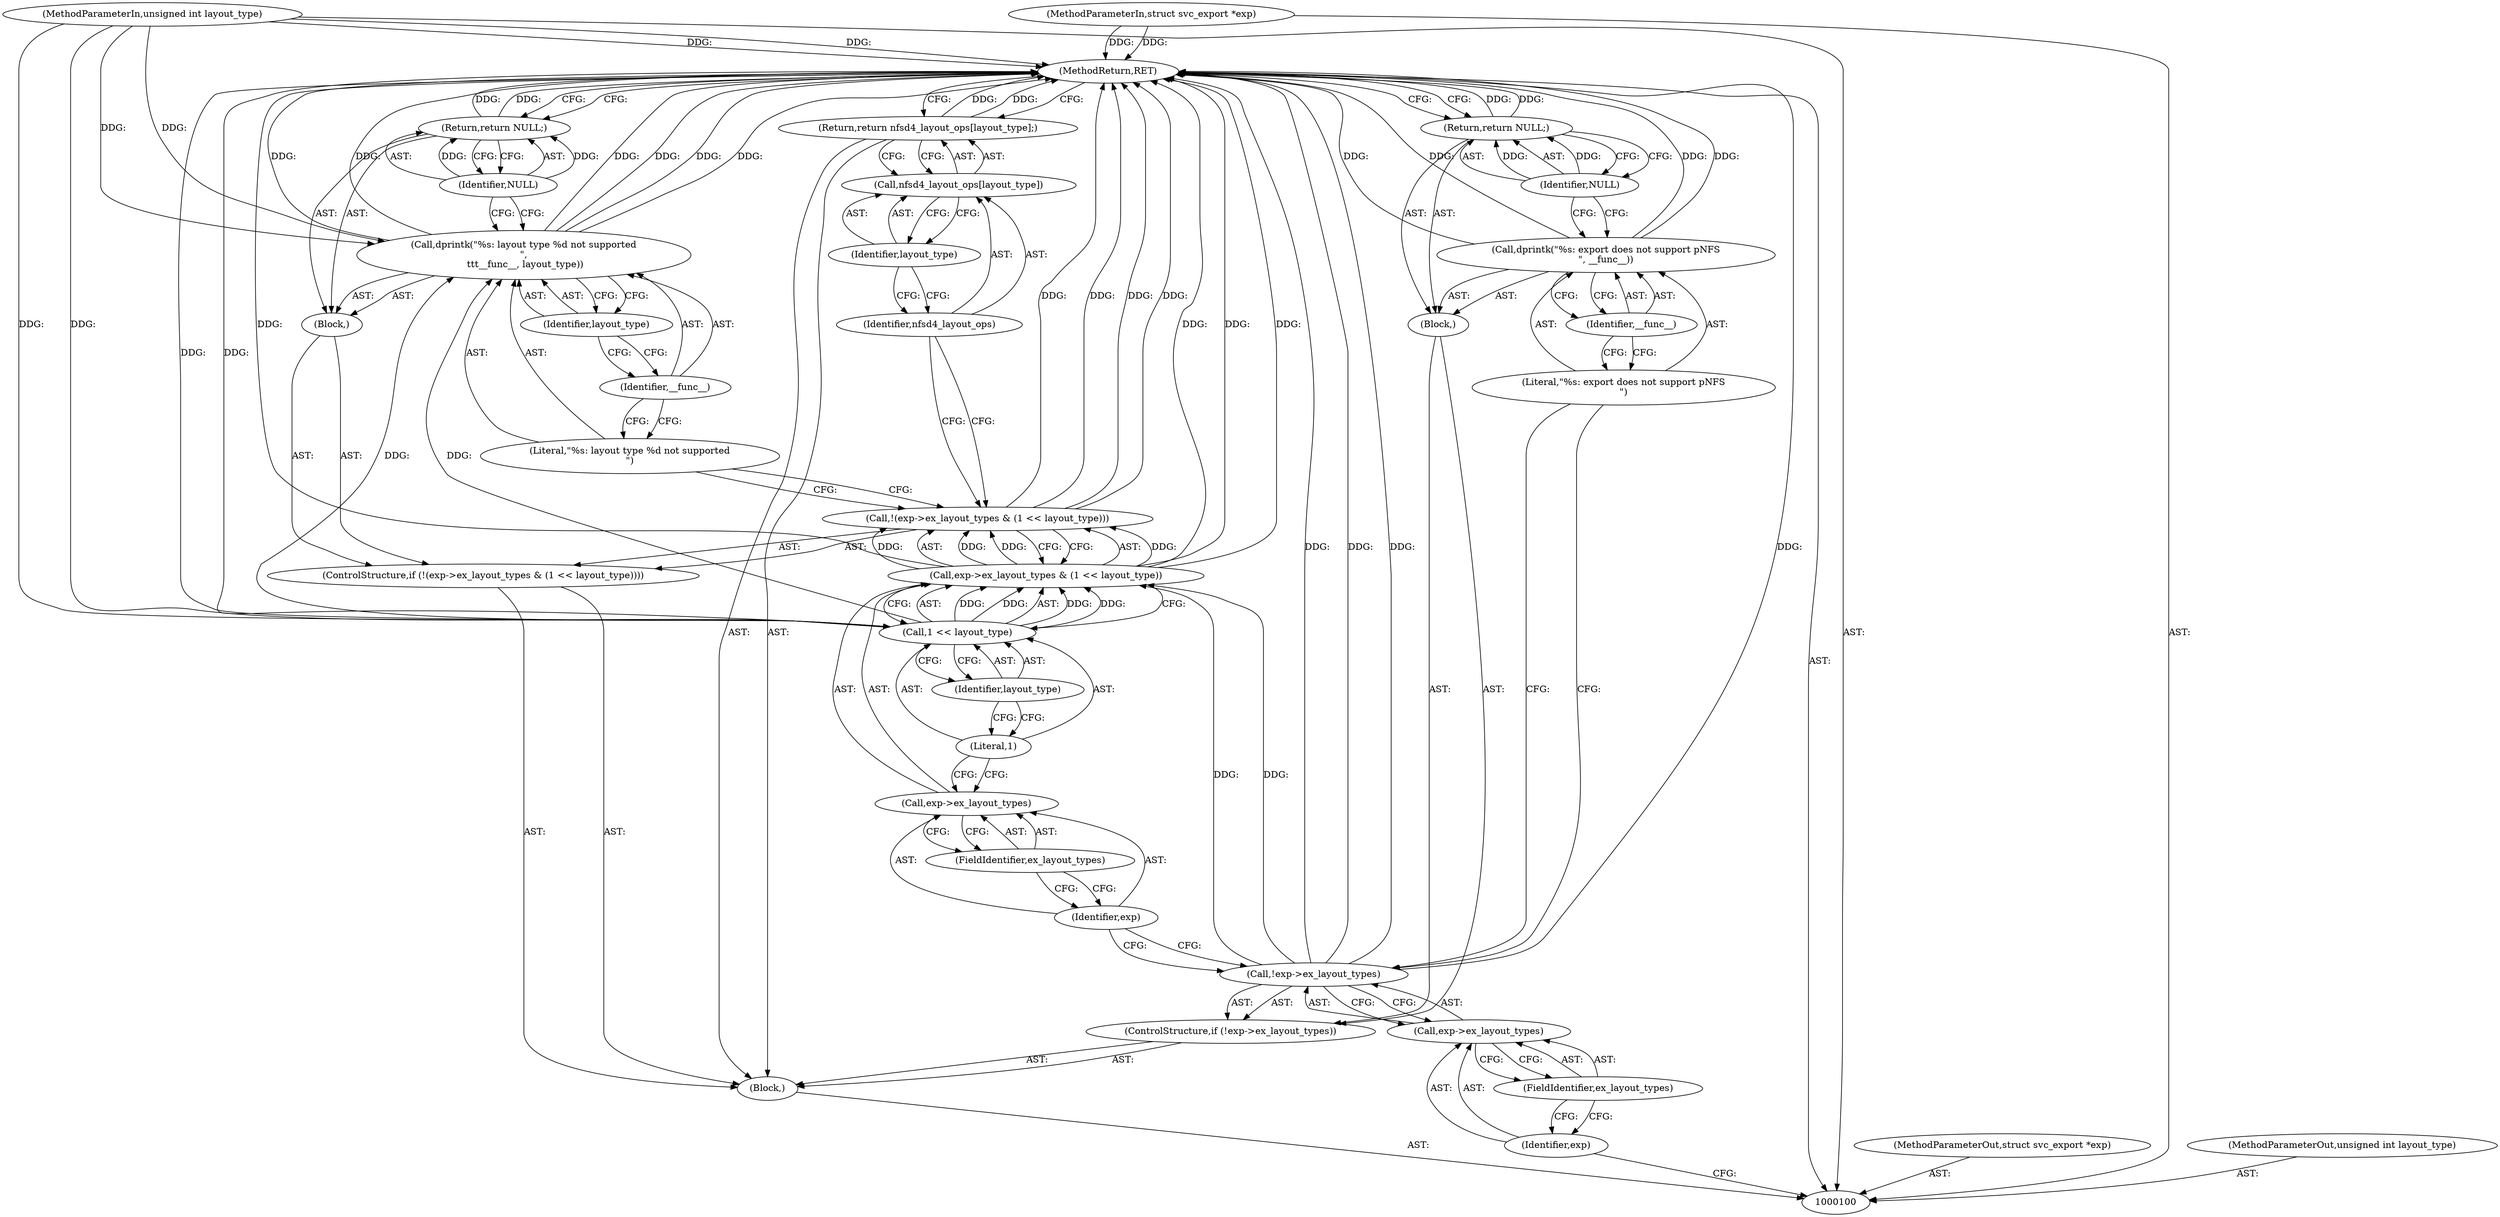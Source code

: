 digraph "1_linux_c70422f760c120480fee4de6c38804c72aa26bc1_9" {
"1000135" [label="(MethodReturn,RET)"];
"1000101" [label="(MethodParameterIn,struct svc_export *exp)"];
"1000173" [label="(MethodParameterOut,struct svc_export *exp)"];
"1000102" [label="(MethodParameterIn,unsigned int layout_type)"];
"1000174" [label="(MethodParameterOut,unsigned int layout_type)"];
"1000128" [label="(Identifier,layout_type)"];
"1000127" [label="(Identifier,__func__)"];
"1000130" [label="(Identifier,NULL)"];
"1000129" [label="(Return,return NULL;)"];
"1000131" [label="(Return,return nfsd4_layout_ops[layout_type];)"];
"1000134" [label="(Identifier,layout_type)"];
"1000132" [label="(Call,nfsd4_layout_ops[layout_type])"];
"1000133" [label="(Identifier,nfsd4_layout_ops)"];
"1000103" [label="(Block,)"];
"1000104" [label="(ControlStructure,if (!exp->ex_layout_types))"];
"1000108" [label="(FieldIdentifier,ex_layout_types)"];
"1000109" [label="(Block,)"];
"1000105" [label="(Call,!exp->ex_layout_types)"];
"1000106" [label="(Call,exp->ex_layout_types)"];
"1000107" [label="(Identifier,exp)"];
"1000111" [label="(Literal,\"%s: export does not support pNFS\n\")"];
"1000110" [label="(Call,dprintk(\"%s: export does not support pNFS\n\", __func__))"];
"1000112" [label="(Identifier,__func__)"];
"1000114" [label="(Identifier,NULL)"];
"1000113" [label="(Return,return NULL;)"];
"1000115" [label="(ControlStructure,if (!(exp->ex_layout_types & (1 << layout_type))))"];
"1000120" [label="(FieldIdentifier,ex_layout_types)"];
"1000121" [label="(Call,1 << layout_type)"];
"1000122" [label="(Literal,1)"];
"1000123" [label="(Identifier,layout_type)"];
"1000116" [label="(Call,!(exp->ex_layout_types & (1 << layout_type)))"];
"1000124" [label="(Block,)"];
"1000117" [label="(Call,exp->ex_layout_types & (1 << layout_type))"];
"1000118" [label="(Call,exp->ex_layout_types)"];
"1000119" [label="(Identifier,exp)"];
"1000126" [label="(Literal,\"%s: layout type %d not supported\n\")"];
"1000125" [label="(Call,dprintk(\"%s: layout type %d not supported\n\",\n \t\t\t__func__, layout_type))"];
"1000135" -> "1000100"  [label="AST: "];
"1000135" -> "1000113"  [label="CFG: "];
"1000135" -> "1000129"  [label="CFG: "];
"1000135" -> "1000131"  [label="CFG: "];
"1000116" -> "1000135"  [label="DDG: "];
"1000116" -> "1000135"  [label="DDG: "];
"1000125" -> "1000135"  [label="DDG: "];
"1000125" -> "1000135"  [label="DDG: "];
"1000125" -> "1000135"  [label="DDG: "];
"1000105" -> "1000135"  [label="DDG: "];
"1000105" -> "1000135"  [label="DDG: "];
"1000121" -> "1000135"  [label="DDG: "];
"1000117" -> "1000135"  [label="DDG: "];
"1000117" -> "1000135"  [label="DDG: "];
"1000102" -> "1000135"  [label="DDG: "];
"1000110" -> "1000135"  [label="DDG: "];
"1000110" -> "1000135"  [label="DDG: "];
"1000101" -> "1000135"  [label="DDG: "];
"1000129" -> "1000135"  [label="DDG: "];
"1000131" -> "1000135"  [label="DDG: "];
"1000113" -> "1000135"  [label="DDG: "];
"1000101" -> "1000100"  [label="AST: "];
"1000101" -> "1000135"  [label="DDG: "];
"1000173" -> "1000100"  [label="AST: "];
"1000102" -> "1000100"  [label="AST: "];
"1000102" -> "1000135"  [label="DDG: "];
"1000102" -> "1000121"  [label="DDG: "];
"1000102" -> "1000125"  [label="DDG: "];
"1000174" -> "1000100"  [label="AST: "];
"1000128" -> "1000125"  [label="AST: "];
"1000128" -> "1000127"  [label="CFG: "];
"1000125" -> "1000128"  [label="CFG: "];
"1000127" -> "1000125"  [label="AST: "];
"1000127" -> "1000126"  [label="CFG: "];
"1000128" -> "1000127"  [label="CFG: "];
"1000130" -> "1000129"  [label="AST: "];
"1000130" -> "1000125"  [label="CFG: "];
"1000129" -> "1000130"  [label="CFG: "];
"1000130" -> "1000129"  [label="DDG: "];
"1000129" -> "1000124"  [label="AST: "];
"1000129" -> "1000130"  [label="CFG: "];
"1000130" -> "1000129"  [label="AST: "];
"1000135" -> "1000129"  [label="CFG: "];
"1000129" -> "1000135"  [label="DDG: "];
"1000130" -> "1000129"  [label="DDG: "];
"1000131" -> "1000103"  [label="AST: "];
"1000131" -> "1000132"  [label="CFG: "];
"1000132" -> "1000131"  [label="AST: "];
"1000135" -> "1000131"  [label="CFG: "];
"1000131" -> "1000135"  [label="DDG: "];
"1000134" -> "1000132"  [label="AST: "];
"1000134" -> "1000133"  [label="CFG: "];
"1000132" -> "1000134"  [label="CFG: "];
"1000132" -> "1000131"  [label="AST: "];
"1000132" -> "1000134"  [label="CFG: "];
"1000133" -> "1000132"  [label="AST: "];
"1000134" -> "1000132"  [label="AST: "];
"1000131" -> "1000132"  [label="CFG: "];
"1000133" -> "1000132"  [label="AST: "];
"1000133" -> "1000116"  [label="CFG: "];
"1000134" -> "1000133"  [label="CFG: "];
"1000103" -> "1000100"  [label="AST: "];
"1000104" -> "1000103"  [label="AST: "];
"1000115" -> "1000103"  [label="AST: "];
"1000131" -> "1000103"  [label="AST: "];
"1000104" -> "1000103"  [label="AST: "];
"1000105" -> "1000104"  [label="AST: "];
"1000109" -> "1000104"  [label="AST: "];
"1000108" -> "1000106"  [label="AST: "];
"1000108" -> "1000107"  [label="CFG: "];
"1000106" -> "1000108"  [label="CFG: "];
"1000109" -> "1000104"  [label="AST: "];
"1000110" -> "1000109"  [label="AST: "];
"1000113" -> "1000109"  [label="AST: "];
"1000105" -> "1000104"  [label="AST: "];
"1000105" -> "1000106"  [label="CFG: "];
"1000106" -> "1000105"  [label="AST: "];
"1000111" -> "1000105"  [label="CFG: "];
"1000119" -> "1000105"  [label="CFG: "];
"1000105" -> "1000135"  [label="DDG: "];
"1000105" -> "1000135"  [label="DDG: "];
"1000105" -> "1000117"  [label="DDG: "];
"1000106" -> "1000105"  [label="AST: "];
"1000106" -> "1000108"  [label="CFG: "];
"1000107" -> "1000106"  [label="AST: "];
"1000108" -> "1000106"  [label="AST: "];
"1000105" -> "1000106"  [label="CFG: "];
"1000107" -> "1000106"  [label="AST: "];
"1000107" -> "1000100"  [label="CFG: "];
"1000108" -> "1000107"  [label="CFG: "];
"1000111" -> "1000110"  [label="AST: "];
"1000111" -> "1000105"  [label="CFG: "];
"1000112" -> "1000111"  [label="CFG: "];
"1000110" -> "1000109"  [label="AST: "];
"1000110" -> "1000112"  [label="CFG: "];
"1000111" -> "1000110"  [label="AST: "];
"1000112" -> "1000110"  [label="AST: "];
"1000114" -> "1000110"  [label="CFG: "];
"1000110" -> "1000135"  [label="DDG: "];
"1000110" -> "1000135"  [label="DDG: "];
"1000112" -> "1000110"  [label="AST: "];
"1000112" -> "1000111"  [label="CFG: "];
"1000110" -> "1000112"  [label="CFG: "];
"1000114" -> "1000113"  [label="AST: "];
"1000114" -> "1000110"  [label="CFG: "];
"1000113" -> "1000114"  [label="CFG: "];
"1000114" -> "1000113"  [label="DDG: "];
"1000113" -> "1000109"  [label="AST: "];
"1000113" -> "1000114"  [label="CFG: "];
"1000114" -> "1000113"  [label="AST: "];
"1000135" -> "1000113"  [label="CFG: "];
"1000113" -> "1000135"  [label="DDG: "];
"1000114" -> "1000113"  [label="DDG: "];
"1000115" -> "1000103"  [label="AST: "];
"1000116" -> "1000115"  [label="AST: "];
"1000124" -> "1000115"  [label="AST: "];
"1000120" -> "1000118"  [label="AST: "];
"1000120" -> "1000119"  [label="CFG: "];
"1000118" -> "1000120"  [label="CFG: "];
"1000121" -> "1000117"  [label="AST: "];
"1000121" -> "1000123"  [label="CFG: "];
"1000122" -> "1000121"  [label="AST: "];
"1000123" -> "1000121"  [label="AST: "];
"1000117" -> "1000121"  [label="CFG: "];
"1000121" -> "1000135"  [label="DDG: "];
"1000121" -> "1000117"  [label="DDG: "];
"1000121" -> "1000117"  [label="DDG: "];
"1000102" -> "1000121"  [label="DDG: "];
"1000121" -> "1000125"  [label="DDG: "];
"1000122" -> "1000121"  [label="AST: "];
"1000122" -> "1000118"  [label="CFG: "];
"1000123" -> "1000122"  [label="CFG: "];
"1000123" -> "1000121"  [label="AST: "];
"1000123" -> "1000122"  [label="CFG: "];
"1000121" -> "1000123"  [label="CFG: "];
"1000116" -> "1000115"  [label="AST: "];
"1000116" -> "1000117"  [label="CFG: "];
"1000117" -> "1000116"  [label="AST: "];
"1000126" -> "1000116"  [label="CFG: "];
"1000133" -> "1000116"  [label="CFG: "];
"1000116" -> "1000135"  [label="DDG: "];
"1000116" -> "1000135"  [label="DDG: "];
"1000117" -> "1000116"  [label="DDG: "];
"1000117" -> "1000116"  [label="DDG: "];
"1000124" -> "1000115"  [label="AST: "];
"1000125" -> "1000124"  [label="AST: "];
"1000129" -> "1000124"  [label="AST: "];
"1000117" -> "1000116"  [label="AST: "];
"1000117" -> "1000121"  [label="CFG: "];
"1000118" -> "1000117"  [label="AST: "];
"1000121" -> "1000117"  [label="AST: "];
"1000116" -> "1000117"  [label="CFG: "];
"1000117" -> "1000135"  [label="DDG: "];
"1000117" -> "1000135"  [label="DDG: "];
"1000117" -> "1000116"  [label="DDG: "];
"1000117" -> "1000116"  [label="DDG: "];
"1000105" -> "1000117"  [label="DDG: "];
"1000121" -> "1000117"  [label="DDG: "];
"1000121" -> "1000117"  [label="DDG: "];
"1000118" -> "1000117"  [label="AST: "];
"1000118" -> "1000120"  [label="CFG: "];
"1000119" -> "1000118"  [label="AST: "];
"1000120" -> "1000118"  [label="AST: "];
"1000122" -> "1000118"  [label="CFG: "];
"1000119" -> "1000118"  [label="AST: "];
"1000119" -> "1000105"  [label="CFG: "];
"1000120" -> "1000119"  [label="CFG: "];
"1000126" -> "1000125"  [label="AST: "];
"1000126" -> "1000116"  [label="CFG: "];
"1000127" -> "1000126"  [label="CFG: "];
"1000125" -> "1000124"  [label="AST: "];
"1000125" -> "1000128"  [label="CFG: "];
"1000126" -> "1000125"  [label="AST: "];
"1000127" -> "1000125"  [label="AST: "];
"1000128" -> "1000125"  [label="AST: "];
"1000130" -> "1000125"  [label="CFG: "];
"1000125" -> "1000135"  [label="DDG: "];
"1000125" -> "1000135"  [label="DDG: "];
"1000125" -> "1000135"  [label="DDG: "];
"1000121" -> "1000125"  [label="DDG: "];
"1000102" -> "1000125"  [label="DDG: "];
}
